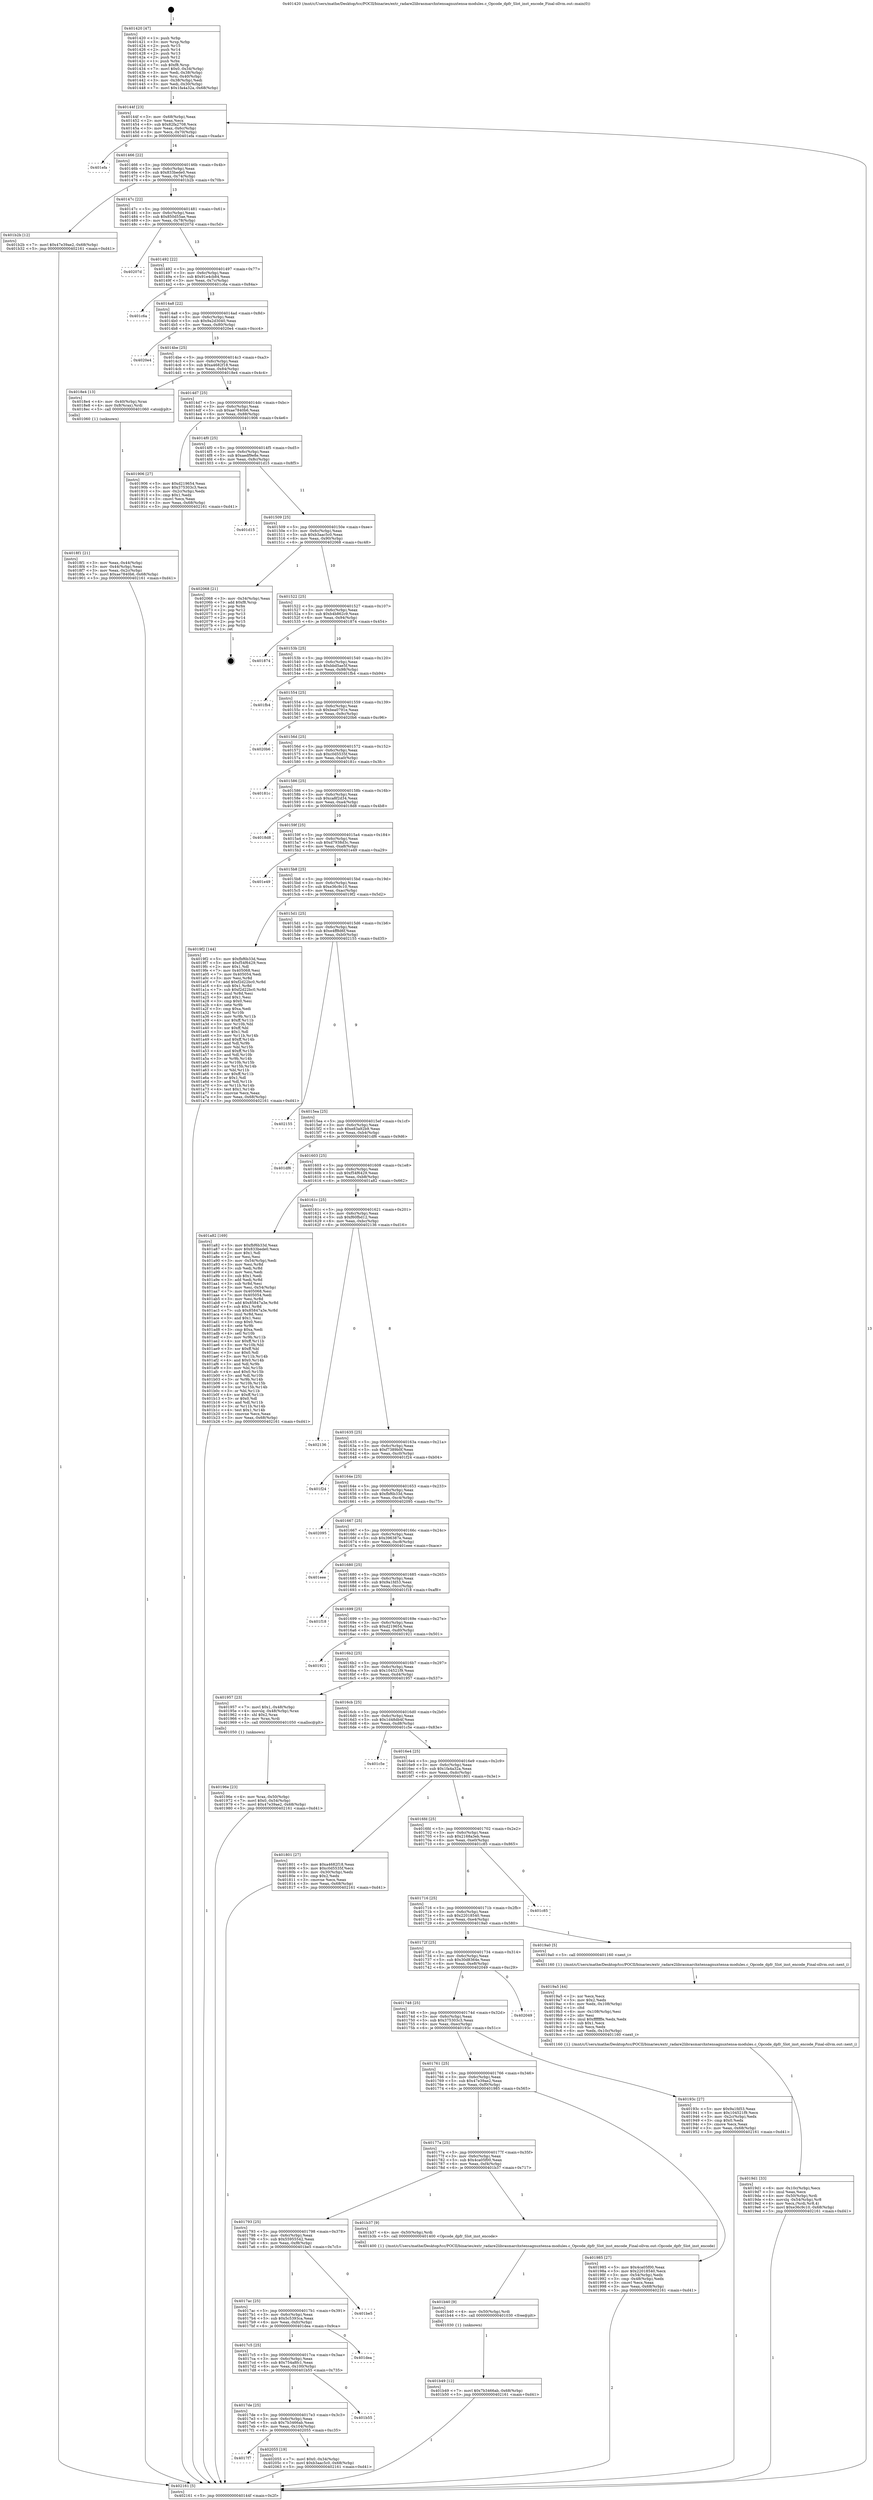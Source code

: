 digraph "0x401420" {
  label = "0x401420 (/mnt/c/Users/mathe/Desktop/tcc/POCII/binaries/extr_radare2librasmarchxtensagnuxtensa-modules.c_Opcode_dpfr_Slot_inst_encode_Final-ollvm.out::main(0))"
  labelloc = "t"
  node[shape=record]

  Entry [label="",width=0.3,height=0.3,shape=circle,fillcolor=black,style=filled]
  "0x40144f" [label="{
     0x40144f [23]\l
     | [instrs]\l
     &nbsp;&nbsp;0x40144f \<+3\>: mov -0x68(%rbp),%eax\l
     &nbsp;&nbsp;0x401452 \<+2\>: mov %eax,%ecx\l
     &nbsp;&nbsp;0x401454 \<+6\>: sub $0x82fa2708,%ecx\l
     &nbsp;&nbsp;0x40145a \<+3\>: mov %eax,-0x6c(%rbp)\l
     &nbsp;&nbsp;0x40145d \<+3\>: mov %ecx,-0x70(%rbp)\l
     &nbsp;&nbsp;0x401460 \<+6\>: je 0000000000401efa \<main+0xada\>\l
  }"]
  "0x401efa" [label="{
     0x401efa\l
  }", style=dashed]
  "0x401466" [label="{
     0x401466 [22]\l
     | [instrs]\l
     &nbsp;&nbsp;0x401466 \<+5\>: jmp 000000000040146b \<main+0x4b\>\l
     &nbsp;&nbsp;0x40146b \<+3\>: mov -0x6c(%rbp),%eax\l
     &nbsp;&nbsp;0x40146e \<+5\>: sub $0x833bede0,%eax\l
     &nbsp;&nbsp;0x401473 \<+3\>: mov %eax,-0x74(%rbp)\l
     &nbsp;&nbsp;0x401476 \<+6\>: je 0000000000401b2b \<main+0x70b\>\l
  }"]
  Exit [label="",width=0.3,height=0.3,shape=circle,fillcolor=black,style=filled,peripheries=2]
  "0x401b2b" [label="{
     0x401b2b [12]\l
     | [instrs]\l
     &nbsp;&nbsp;0x401b2b \<+7\>: movl $0x47e39ae2,-0x68(%rbp)\l
     &nbsp;&nbsp;0x401b32 \<+5\>: jmp 0000000000402161 \<main+0xd41\>\l
  }"]
  "0x40147c" [label="{
     0x40147c [22]\l
     | [instrs]\l
     &nbsp;&nbsp;0x40147c \<+5\>: jmp 0000000000401481 \<main+0x61\>\l
     &nbsp;&nbsp;0x401481 \<+3\>: mov -0x6c(%rbp),%eax\l
     &nbsp;&nbsp;0x401484 \<+5\>: sub $0x850d55ae,%eax\l
     &nbsp;&nbsp;0x401489 \<+3\>: mov %eax,-0x78(%rbp)\l
     &nbsp;&nbsp;0x40148c \<+6\>: je 000000000040207d \<main+0xc5d\>\l
  }"]
  "0x4017f7" [label="{
     0x4017f7\l
  }", style=dashed]
  "0x40207d" [label="{
     0x40207d\l
  }", style=dashed]
  "0x401492" [label="{
     0x401492 [22]\l
     | [instrs]\l
     &nbsp;&nbsp;0x401492 \<+5\>: jmp 0000000000401497 \<main+0x77\>\l
     &nbsp;&nbsp;0x401497 \<+3\>: mov -0x6c(%rbp),%eax\l
     &nbsp;&nbsp;0x40149a \<+5\>: sub $0x91e4cb84,%eax\l
     &nbsp;&nbsp;0x40149f \<+3\>: mov %eax,-0x7c(%rbp)\l
     &nbsp;&nbsp;0x4014a2 \<+6\>: je 0000000000401c6a \<main+0x84a\>\l
  }"]
  "0x402055" [label="{
     0x402055 [19]\l
     | [instrs]\l
     &nbsp;&nbsp;0x402055 \<+7\>: movl $0x0,-0x34(%rbp)\l
     &nbsp;&nbsp;0x40205c \<+7\>: movl $0xb3aac5c0,-0x68(%rbp)\l
     &nbsp;&nbsp;0x402063 \<+5\>: jmp 0000000000402161 \<main+0xd41\>\l
  }"]
  "0x401c6a" [label="{
     0x401c6a\l
  }", style=dashed]
  "0x4014a8" [label="{
     0x4014a8 [22]\l
     | [instrs]\l
     &nbsp;&nbsp;0x4014a8 \<+5\>: jmp 00000000004014ad \<main+0x8d\>\l
     &nbsp;&nbsp;0x4014ad \<+3\>: mov -0x6c(%rbp),%eax\l
     &nbsp;&nbsp;0x4014b0 \<+5\>: sub $0x9a2d3040,%eax\l
     &nbsp;&nbsp;0x4014b5 \<+3\>: mov %eax,-0x80(%rbp)\l
     &nbsp;&nbsp;0x4014b8 \<+6\>: je 00000000004020e4 \<main+0xcc4\>\l
  }"]
  "0x4017de" [label="{
     0x4017de [25]\l
     | [instrs]\l
     &nbsp;&nbsp;0x4017de \<+5\>: jmp 00000000004017e3 \<main+0x3c3\>\l
     &nbsp;&nbsp;0x4017e3 \<+3\>: mov -0x6c(%rbp),%eax\l
     &nbsp;&nbsp;0x4017e6 \<+5\>: sub $0x7b3466ab,%eax\l
     &nbsp;&nbsp;0x4017eb \<+6\>: mov %eax,-0x104(%rbp)\l
     &nbsp;&nbsp;0x4017f1 \<+6\>: je 0000000000402055 \<main+0xc35\>\l
  }"]
  "0x4020e4" [label="{
     0x4020e4\l
  }", style=dashed]
  "0x4014be" [label="{
     0x4014be [25]\l
     | [instrs]\l
     &nbsp;&nbsp;0x4014be \<+5\>: jmp 00000000004014c3 \<main+0xa3\>\l
     &nbsp;&nbsp;0x4014c3 \<+3\>: mov -0x6c(%rbp),%eax\l
     &nbsp;&nbsp;0x4014c6 \<+5\>: sub $0xa4682f18,%eax\l
     &nbsp;&nbsp;0x4014cb \<+6\>: mov %eax,-0x84(%rbp)\l
     &nbsp;&nbsp;0x4014d1 \<+6\>: je 00000000004018e4 \<main+0x4c4\>\l
  }"]
  "0x401b55" [label="{
     0x401b55\l
  }", style=dashed]
  "0x4018e4" [label="{
     0x4018e4 [13]\l
     | [instrs]\l
     &nbsp;&nbsp;0x4018e4 \<+4\>: mov -0x40(%rbp),%rax\l
     &nbsp;&nbsp;0x4018e8 \<+4\>: mov 0x8(%rax),%rdi\l
     &nbsp;&nbsp;0x4018ec \<+5\>: call 0000000000401060 \<atoi@plt\>\l
     | [calls]\l
     &nbsp;&nbsp;0x401060 \{1\} (unknown)\l
  }"]
  "0x4014d7" [label="{
     0x4014d7 [25]\l
     | [instrs]\l
     &nbsp;&nbsp;0x4014d7 \<+5\>: jmp 00000000004014dc \<main+0xbc\>\l
     &nbsp;&nbsp;0x4014dc \<+3\>: mov -0x6c(%rbp),%eax\l
     &nbsp;&nbsp;0x4014df \<+5\>: sub $0xae7840b6,%eax\l
     &nbsp;&nbsp;0x4014e4 \<+6\>: mov %eax,-0x88(%rbp)\l
     &nbsp;&nbsp;0x4014ea \<+6\>: je 0000000000401906 \<main+0x4e6\>\l
  }"]
  "0x4017c5" [label="{
     0x4017c5 [25]\l
     | [instrs]\l
     &nbsp;&nbsp;0x4017c5 \<+5\>: jmp 00000000004017ca \<main+0x3aa\>\l
     &nbsp;&nbsp;0x4017ca \<+3\>: mov -0x6c(%rbp),%eax\l
     &nbsp;&nbsp;0x4017cd \<+5\>: sub $0x754a8fc1,%eax\l
     &nbsp;&nbsp;0x4017d2 \<+6\>: mov %eax,-0x100(%rbp)\l
     &nbsp;&nbsp;0x4017d8 \<+6\>: je 0000000000401b55 \<main+0x735\>\l
  }"]
  "0x401906" [label="{
     0x401906 [27]\l
     | [instrs]\l
     &nbsp;&nbsp;0x401906 \<+5\>: mov $0xd219654,%eax\l
     &nbsp;&nbsp;0x40190b \<+5\>: mov $0x375303c3,%ecx\l
     &nbsp;&nbsp;0x401910 \<+3\>: mov -0x2c(%rbp),%edx\l
     &nbsp;&nbsp;0x401913 \<+3\>: cmp $0x1,%edx\l
     &nbsp;&nbsp;0x401916 \<+3\>: cmovl %ecx,%eax\l
     &nbsp;&nbsp;0x401919 \<+3\>: mov %eax,-0x68(%rbp)\l
     &nbsp;&nbsp;0x40191c \<+5\>: jmp 0000000000402161 \<main+0xd41\>\l
  }"]
  "0x4014f0" [label="{
     0x4014f0 [25]\l
     | [instrs]\l
     &nbsp;&nbsp;0x4014f0 \<+5\>: jmp 00000000004014f5 \<main+0xd5\>\l
     &nbsp;&nbsp;0x4014f5 \<+3\>: mov -0x6c(%rbp),%eax\l
     &nbsp;&nbsp;0x4014f8 \<+5\>: sub $0xaedf9e8e,%eax\l
     &nbsp;&nbsp;0x4014fd \<+6\>: mov %eax,-0x8c(%rbp)\l
     &nbsp;&nbsp;0x401503 \<+6\>: je 0000000000401d15 \<main+0x8f5\>\l
  }"]
  "0x401dea" [label="{
     0x401dea\l
  }", style=dashed]
  "0x401d15" [label="{
     0x401d15\l
  }", style=dashed]
  "0x401509" [label="{
     0x401509 [25]\l
     | [instrs]\l
     &nbsp;&nbsp;0x401509 \<+5\>: jmp 000000000040150e \<main+0xee\>\l
     &nbsp;&nbsp;0x40150e \<+3\>: mov -0x6c(%rbp),%eax\l
     &nbsp;&nbsp;0x401511 \<+5\>: sub $0xb3aac5c0,%eax\l
     &nbsp;&nbsp;0x401516 \<+6\>: mov %eax,-0x90(%rbp)\l
     &nbsp;&nbsp;0x40151c \<+6\>: je 0000000000402068 \<main+0xc48\>\l
  }"]
  "0x4017ac" [label="{
     0x4017ac [25]\l
     | [instrs]\l
     &nbsp;&nbsp;0x4017ac \<+5\>: jmp 00000000004017b1 \<main+0x391\>\l
     &nbsp;&nbsp;0x4017b1 \<+3\>: mov -0x6c(%rbp),%eax\l
     &nbsp;&nbsp;0x4017b4 \<+5\>: sub $0x5c5393ca,%eax\l
     &nbsp;&nbsp;0x4017b9 \<+6\>: mov %eax,-0xfc(%rbp)\l
     &nbsp;&nbsp;0x4017bf \<+6\>: je 0000000000401dea \<main+0x9ca\>\l
  }"]
  "0x402068" [label="{
     0x402068 [21]\l
     | [instrs]\l
     &nbsp;&nbsp;0x402068 \<+3\>: mov -0x34(%rbp),%eax\l
     &nbsp;&nbsp;0x40206b \<+7\>: add $0xf8,%rsp\l
     &nbsp;&nbsp;0x402072 \<+1\>: pop %rbx\l
     &nbsp;&nbsp;0x402073 \<+2\>: pop %r12\l
     &nbsp;&nbsp;0x402075 \<+2\>: pop %r13\l
     &nbsp;&nbsp;0x402077 \<+2\>: pop %r14\l
     &nbsp;&nbsp;0x402079 \<+2\>: pop %r15\l
     &nbsp;&nbsp;0x40207b \<+1\>: pop %rbp\l
     &nbsp;&nbsp;0x40207c \<+1\>: ret\l
  }"]
  "0x401522" [label="{
     0x401522 [25]\l
     | [instrs]\l
     &nbsp;&nbsp;0x401522 \<+5\>: jmp 0000000000401527 \<main+0x107\>\l
     &nbsp;&nbsp;0x401527 \<+3\>: mov -0x6c(%rbp),%eax\l
     &nbsp;&nbsp;0x40152a \<+5\>: sub $0xb4b862c9,%eax\l
     &nbsp;&nbsp;0x40152f \<+6\>: mov %eax,-0x94(%rbp)\l
     &nbsp;&nbsp;0x401535 \<+6\>: je 0000000000401874 \<main+0x454\>\l
  }"]
  "0x401be5" [label="{
     0x401be5\l
  }", style=dashed]
  "0x401874" [label="{
     0x401874\l
  }", style=dashed]
  "0x40153b" [label="{
     0x40153b [25]\l
     | [instrs]\l
     &nbsp;&nbsp;0x40153b \<+5\>: jmp 0000000000401540 \<main+0x120\>\l
     &nbsp;&nbsp;0x401540 \<+3\>: mov -0x6c(%rbp),%eax\l
     &nbsp;&nbsp;0x401543 \<+5\>: sub $0xbbd5ae5f,%eax\l
     &nbsp;&nbsp;0x401548 \<+6\>: mov %eax,-0x98(%rbp)\l
     &nbsp;&nbsp;0x40154e \<+6\>: je 0000000000401fb4 \<main+0xb94\>\l
  }"]
  "0x401b49" [label="{
     0x401b49 [12]\l
     | [instrs]\l
     &nbsp;&nbsp;0x401b49 \<+7\>: movl $0x7b3466ab,-0x68(%rbp)\l
     &nbsp;&nbsp;0x401b50 \<+5\>: jmp 0000000000402161 \<main+0xd41\>\l
  }"]
  "0x401fb4" [label="{
     0x401fb4\l
  }", style=dashed]
  "0x401554" [label="{
     0x401554 [25]\l
     | [instrs]\l
     &nbsp;&nbsp;0x401554 \<+5\>: jmp 0000000000401559 \<main+0x139\>\l
     &nbsp;&nbsp;0x401559 \<+3\>: mov -0x6c(%rbp),%eax\l
     &nbsp;&nbsp;0x40155c \<+5\>: sub $0xbea0791e,%eax\l
     &nbsp;&nbsp;0x401561 \<+6\>: mov %eax,-0x9c(%rbp)\l
     &nbsp;&nbsp;0x401567 \<+6\>: je 00000000004020b6 \<main+0xc96\>\l
  }"]
  "0x401b40" [label="{
     0x401b40 [9]\l
     | [instrs]\l
     &nbsp;&nbsp;0x401b40 \<+4\>: mov -0x50(%rbp),%rdi\l
     &nbsp;&nbsp;0x401b44 \<+5\>: call 0000000000401030 \<free@plt\>\l
     | [calls]\l
     &nbsp;&nbsp;0x401030 \{1\} (unknown)\l
  }"]
  "0x4020b6" [label="{
     0x4020b6\l
  }", style=dashed]
  "0x40156d" [label="{
     0x40156d [25]\l
     | [instrs]\l
     &nbsp;&nbsp;0x40156d \<+5\>: jmp 0000000000401572 \<main+0x152\>\l
     &nbsp;&nbsp;0x401572 \<+3\>: mov -0x6c(%rbp),%eax\l
     &nbsp;&nbsp;0x401575 \<+5\>: sub $0xc0d5535f,%eax\l
     &nbsp;&nbsp;0x40157a \<+6\>: mov %eax,-0xa0(%rbp)\l
     &nbsp;&nbsp;0x401580 \<+6\>: je 000000000040181c \<main+0x3fc\>\l
  }"]
  "0x401793" [label="{
     0x401793 [25]\l
     | [instrs]\l
     &nbsp;&nbsp;0x401793 \<+5\>: jmp 0000000000401798 \<main+0x378\>\l
     &nbsp;&nbsp;0x401798 \<+3\>: mov -0x6c(%rbp),%eax\l
     &nbsp;&nbsp;0x40179b \<+5\>: sub $0x55955542,%eax\l
     &nbsp;&nbsp;0x4017a0 \<+6\>: mov %eax,-0xf8(%rbp)\l
     &nbsp;&nbsp;0x4017a6 \<+6\>: je 0000000000401be5 \<main+0x7c5\>\l
  }"]
  "0x40181c" [label="{
     0x40181c\l
  }", style=dashed]
  "0x401586" [label="{
     0x401586 [25]\l
     | [instrs]\l
     &nbsp;&nbsp;0x401586 \<+5\>: jmp 000000000040158b \<main+0x16b\>\l
     &nbsp;&nbsp;0x40158b \<+3\>: mov -0x6c(%rbp),%eax\l
     &nbsp;&nbsp;0x40158e \<+5\>: sub $0xca8f2d34,%eax\l
     &nbsp;&nbsp;0x401593 \<+6\>: mov %eax,-0xa4(%rbp)\l
     &nbsp;&nbsp;0x401599 \<+6\>: je 00000000004018d8 \<main+0x4b8\>\l
  }"]
  "0x401b37" [label="{
     0x401b37 [9]\l
     | [instrs]\l
     &nbsp;&nbsp;0x401b37 \<+4\>: mov -0x50(%rbp),%rdi\l
     &nbsp;&nbsp;0x401b3b \<+5\>: call 0000000000401400 \<Opcode_dpfr_Slot_inst_encode\>\l
     | [calls]\l
     &nbsp;&nbsp;0x401400 \{1\} (/mnt/c/Users/mathe/Desktop/tcc/POCII/binaries/extr_radare2librasmarchxtensagnuxtensa-modules.c_Opcode_dpfr_Slot_inst_encode_Final-ollvm.out::Opcode_dpfr_Slot_inst_encode)\l
  }"]
  "0x4018d8" [label="{
     0x4018d8\l
  }", style=dashed]
  "0x40159f" [label="{
     0x40159f [25]\l
     | [instrs]\l
     &nbsp;&nbsp;0x40159f \<+5\>: jmp 00000000004015a4 \<main+0x184\>\l
     &nbsp;&nbsp;0x4015a4 \<+3\>: mov -0x6c(%rbp),%eax\l
     &nbsp;&nbsp;0x4015a7 \<+5\>: sub $0xd7938d3c,%eax\l
     &nbsp;&nbsp;0x4015ac \<+6\>: mov %eax,-0xa8(%rbp)\l
     &nbsp;&nbsp;0x4015b2 \<+6\>: je 0000000000401e49 \<main+0xa29\>\l
  }"]
  "0x4019d1" [label="{
     0x4019d1 [33]\l
     | [instrs]\l
     &nbsp;&nbsp;0x4019d1 \<+6\>: mov -0x10c(%rbp),%ecx\l
     &nbsp;&nbsp;0x4019d7 \<+3\>: imul %eax,%ecx\l
     &nbsp;&nbsp;0x4019da \<+4\>: mov -0x50(%rbp),%rdi\l
     &nbsp;&nbsp;0x4019de \<+4\>: movslq -0x54(%rbp),%r8\l
     &nbsp;&nbsp;0x4019e2 \<+4\>: mov %ecx,(%rdi,%r8,4)\l
     &nbsp;&nbsp;0x4019e6 \<+7\>: movl $0xe36c9c10,-0x68(%rbp)\l
     &nbsp;&nbsp;0x4019ed \<+5\>: jmp 0000000000402161 \<main+0xd41\>\l
  }"]
  "0x401e49" [label="{
     0x401e49\l
  }", style=dashed]
  "0x4015b8" [label="{
     0x4015b8 [25]\l
     | [instrs]\l
     &nbsp;&nbsp;0x4015b8 \<+5\>: jmp 00000000004015bd \<main+0x19d\>\l
     &nbsp;&nbsp;0x4015bd \<+3\>: mov -0x6c(%rbp),%eax\l
     &nbsp;&nbsp;0x4015c0 \<+5\>: sub $0xe36c9c10,%eax\l
     &nbsp;&nbsp;0x4015c5 \<+6\>: mov %eax,-0xac(%rbp)\l
     &nbsp;&nbsp;0x4015cb \<+6\>: je 00000000004019f2 \<main+0x5d2\>\l
  }"]
  "0x4019a5" [label="{
     0x4019a5 [44]\l
     | [instrs]\l
     &nbsp;&nbsp;0x4019a5 \<+2\>: xor %ecx,%ecx\l
     &nbsp;&nbsp;0x4019a7 \<+5\>: mov $0x2,%edx\l
     &nbsp;&nbsp;0x4019ac \<+6\>: mov %edx,-0x108(%rbp)\l
     &nbsp;&nbsp;0x4019b2 \<+1\>: cltd\l
     &nbsp;&nbsp;0x4019b3 \<+6\>: mov -0x108(%rbp),%esi\l
     &nbsp;&nbsp;0x4019b9 \<+2\>: idiv %esi\l
     &nbsp;&nbsp;0x4019bb \<+6\>: imul $0xfffffffe,%edx,%edx\l
     &nbsp;&nbsp;0x4019c1 \<+3\>: sub $0x1,%ecx\l
     &nbsp;&nbsp;0x4019c4 \<+2\>: sub %ecx,%edx\l
     &nbsp;&nbsp;0x4019c6 \<+6\>: mov %edx,-0x10c(%rbp)\l
     &nbsp;&nbsp;0x4019cc \<+5\>: call 0000000000401160 \<next_i\>\l
     | [calls]\l
     &nbsp;&nbsp;0x401160 \{1\} (/mnt/c/Users/mathe/Desktop/tcc/POCII/binaries/extr_radare2librasmarchxtensagnuxtensa-modules.c_Opcode_dpfr_Slot_inst_encode_Final-ollvm.out::next_i)\l
  }"]
  "0x4019f2" [label="{
     0x4019f2 [144]\l
     | [instrs]\l
     &nbsp;&nbsp;0x4019f2 \<+5\>: mov $0xfbf6b33d,%eax\l
     &nbsp;&nbsp;0x4019f7 \<+5\>: mov $0xf54f6429,%ecx\l
     &nbsp;&nbsp;0x4019fc \<+2\>: mov $0x1,%dl\l
     &nbsp;&nbsp;0x4019fe \<+7\>: mov 0x405068,%esi\l
     &nbsp;&nbsp;0x401a05 \<+7\>: mov 0x405054,%edi\l
     &nbsp;&nbsp;0x401a0c \<+3\>: mov %esi,%r8d\l
     &nbsp;&nbsp;0x401a0f \<+7\>: add $0xf2d22bc0,%r8d\l
     &nbsp;&nbsp;0x401a16 \<+4\>: sub $0x1,%r8d\l
     &nbsp;&nbsp;0x401a1a \<+7\>: sub $0xf2d22bc0,%r8d\l
     &nbsp;&nbsp;0x401a21 \<+4\>: imul %r8d,%esi\l
     &nbsp;&nbsp;0x401a25 \<+3\>: and $0x1,%esi\l
     &nbsp;&nbsp;0x401a28 \<+3\>: cmp $0x0,%esi\l
     &nbsp;&nbsp;0x401a2b \<+4\>: sete %r9b\l
     &nbsp;&nbsp;0x401a2f \<+3\>: cmp $0xa,%edi\l
     &nbsp;&nbsp;0x401a32 \<+4\>: setl %r10b\l
     &nbsp;&nbsp;0x401a36 \<+3\>: mov %r9b,%r11b\l
     &nbsp;&nbsp;0x401a39 \<+4\>: xor $0xff,%r11b\l
     &nbsp;&nbsp;0x401a3d \<+3\>: mov %r10b,%bl\l
     &nbsp;&nbsp;0x401a40 \<+3\>: xor $0xff,%bl\l
     &nbsp;&nbsp;0x401a43 \<+3\>: xor $0x1,%dl\l
     &nbsp;&nbsp;0x401a46 \<+3\>: mov %r11b,%r14b\l
     &nbsp;&nbsp;0x401a49 \<+4\>: and $0xff,%r14b\l
     &nbsp;&nbsp;0x401a4d \<+3\>: and %dl,%r9b\l
     &nbsp;&nbsp;0x401a50 \<+3\>: mov %bl,%r15b\l
     &nbsp;&nbsp;0x401a53 \<+4\>: and $0xff,%r15b\l
     &nbsp;&nbsp;0x401a57 \<+3\>: and %dl,%r10b\l
     &nbsp;&nbsp;0x401a5a \<+3\>: or %r9b,%r14b\l
     &nbsp;&nbsp;0x401a5d \<+3\>: or %r10b,%r15b\l
     &nbsp;&nbsp;0x401a60 \<+3\>: xor %r15b,%r14b\l
     &nbsp;&nbsp;0x401a63 \<+3\>: or %bl,%r11b\l
     &nbsp;&nbsp;0x401a66 \<+4\>: xor $0xff,%r11b\l
     &nbsp;&nbsp;0x401a6a \<+3\>: or $0x1,%dl\l
     &nbsp;&nbsp;0x401a6d \<+3\>: and %dl,%r11b\l
     &nbsp;&nbsp;0x401a70 \<+3\>: or %r11b,%r14b\l
     &nbsp;&nbsp;0x401a73 \<+4\>: test $0x1,%r14b\l
     &nbsp;&nbsp;0x401a77 \<+3\>: cmovne %ecx,%eax\l
     &nbsp;&nbsp;0x401a7a \<+3\>: mov %eax,-0x68(%rbp)\l
     &nbsp;&nbsp;0x401a7d \<+5\>: jmp 0000000000402161 \<main+0xd41\>\l
  }"]
  "0x4015d1" [label="{
     0x4015d1 [25]\l
     | [instrs]\l
     &nbsp;&nbsp;0x4015d1 \<+5\>: jmp 00000000004015d6 \<main+0x1b6\>\l
     &nbsp;&nbsp;0x4015d6 \<+3\>: mov -0x6c(%rbp),%eax\l
     &nbsp;&nbsp;0x4015d9 \<+5\>: sub $0xe4ff8d6f,%eax\l
     &nbsp;&nbsp;0x4015de \<+6\>: mov %eax,-0xb0(%rbp)\l
     &nbsp;&nbsp;0x4015e4 \<+6\>: je 0000000000402155 \<main+0xd35\>\l
  }"]
  "0x40177a" [label="{
     0x40177a [25]\l
     | [instrs]\l
     &nbsp;&nbsp;0x40177a \<+5\>: jmp 000000000040177f \<main+0x35f\>\l
     &nbsp;&nbsp;0x40177f \<+3\>: mov -0x6c(%rbp),%eax\l
     &nbsp;&nbsp;0x401782 \<+5\>: sub $0x4ca05f00,%eax\l
     &nbsp;&nbsp;0x401787 \<+6\>: mov %eax,-0xf4(%rbp)\l
     &nbsp;&nbsp;0x40178d \<+6\>: je 0000000000401b37 \<main+0x717\>\l
  }"]
  "0x402155" [label="{
     0x402155\l
  }", style=dashed]
  "0x4015ea" [label="{
     0x4015ea [25]\l
     | [instrs]\l
     &nbsp;&nbsp;0x4015ea \<+5\>: jmp 00000000004015ef \<main+0x1cf\>\l
     &nbsp;&nbsp;0x4015ef \<+3\>: mov -0x6c(%rbp),%eax\l
     &nbsp;&nbsp;0x4015f2 \<+5\>: sub $0xe83a92b9,%eax\l
     &nbsp;&nbsp;0x4015f7 \<+6\>: mov %eax,-0xb4(%rbp)\l
     &nbsp;&nbsp;0x4015fd \<+6\>: je 0000000000401df6 \<main+0x9d6\>\l
  }"]
  "0x401985" [label="{
     0x401985 [27]\l
     | [instrs]\l
     &nbsp;&nbsp;0x401985 \<+5\>: mov $0x4ca05f00,%eax\l
     &nbsp;&nbsp;0x40198a \<+5\>: mov $0x22018540,%ecx\l
     &nbsp;&nbsp;0x40198f \<+3\>: mov -0x54(%rbp),%edx\l
     &nbsp;&nbsp;0x401992 \<+3\>: cmp -0x48(%rbp),%edx\l
     &nbsp;&nbsp;0x401995 \<+3\>: cmovl %ecx,%eax\l
     &nbsp;&nbsp;0x401998 \<+3\>: mov %eax,-0x68(%rbp)\l
     &nbsp;&nbsp;0x40199b \<+5\>: jmp 0000000000402161 \<main+0xd41\>\l
  }"]
  "0x401df6" [label="{
     0x401df6\l
  }", style=dashed]
  "0x401603" [label="{
     0x401603 [25]\l
     | [instrs]\l
     &nbsp;&nbsp;0x401603 \<+5\>: jmp 0000000000401608 \<main+0x1e8\>\l
     &nbsp;&nbsp;0x401608 \<+3\>: mov -0x6c(%rbp),%eax\l
     &nbsp;&nbsp;0x40160b \<+5\>: sub $0xf54f6429,%eax\l
     &nbsp;&nbsp;0x401610 \<+6\>: mov %eax,-0xb8(%rbp)\l
     &nbsp;&nbsp;0x401616 \<+6\>: je 0000000000401a82 \<main+0x662\>\l
  }"]
  "0x40196e" [label="{
     0x40196e [23]\l
     | [instrs]\l
     &nbsp;&nbsp;0x40196e \<+4\>: mov %rax,-0x50(%rbp)\l
     &nbsp;&nbsp;0x401972 \<+7\>: movl $0x0,-0x54(%rbp)\l
     &nbsp;&nbsp;0x401979 \<+7\>: movl $0x47e39ae2,-0x68(%rbp)\l
     &nbsp;&nbsp;0x401980 \<+5\>: jmp 0000000000402161 \<main+0xd41\>\l
  }"]
  "0x401a82" [label="{
     0x401a82 [169]\l
     | [instrs]\l
     &nbsp;&nbsp;0x401a82 \<+5\>: mov $0xfbf6b33d,%eax\l
     &nbsp;&nbsp;0x401a87 \<+5\>: mov $0x833bede0,%ecx\l
     &nbsp;&nbsp;0x401a8c \<+2\>: mov $0x1,%dl\l
     &nbsp;&nbsp;0x401a8e \<+2\>: xor %esi,%esi\l
     &nbsp;&nbsp;0x401a90 \<+3\>: mov -0x54(%rbp),%edi\l
     &nbsp;&nbsp;0x401a93 \<+3\>: mov %esi,%r8d\l
     &nbsp;&nbsp;0x401a96 \<+3\>: sub %edi,%r8d\l
     &nbsp;&nbsp;0x401a99 \<+2\>: mov %esi,%edi\l
     &nbsp;&nbsp;0x401a9b \<+3\>: sub $0x1,%edi\l
     &nbsp;&nbsp;0x401a9e \<+3\>: add %edi,%r8d\l
     &nbsp;&nbsp;0x401aa1 \<+3\>: sub %r8d,%esi\l
     &nbsp;&nbsp;0x401aa4 \<+3\>: mov %esi,-0x54(%rbp)\l
     &nbsp;&nbsp;0x401aa7 \<+7\>: mov 0x405068,%esi\l
     &nbsp;&nbsp;0x401aae \<+7\>: mov 0x405054,%edi\l
     &nbsp;&nbsp;0x401ab5 \<+3\>: mov %esi,%r8d\l
     &nbsp;&nbsp;0x401ab8 \<+7\>: add $0x85847a3e,%r8d\l
     &nbsp;&nbsp;0x401abf \<+4\>: sub $0x1,%r8d\l
     &nbsp;&nbsp;0x401ac3 \<+7\>: sub $0x85847a3e,%r8d\l
     &nbsp;&nbsp;0x401aca \<+4\>: imul %r8d,%esi\l
     &nbsp;&nbsp;0x401ace \<+3\>: and $0x1,%esi\l
     &nbsp;&nbsp;0x401ad1 \<+3\>: cmp $0x0,%esi\l
     &nbsp;&nbsp;0x401ad4 \<+4\>: sete %r9b\l
     &nbsp;&nbsp;0x401ad8 \<+3\>: cmp $0xa,%edi\l
     &nbsp;&nbsp;0x401adb \<+4\>: setl %r10b\l
     &nbsp;&nbsp;0x401adf \<+3\>: mov %r9b,%r11b\l
     &nbsp;&nbsp;0x401ae2 \<+4\>: xor $0xff,%r11b\l
     &nbsp;&nbsp;0x401ae6 \<+3\>: mov %r10b,%bl\l
     &nbsp;&nbsp;0x401ae9 \<+3\>: xor $0xff,%bl\l
     &nbsp;&nbsp;0x401aec \<+3\>: xor $0x0,%dl\l
     &nbsp;&nbsp;0x401aef \<+3\>: mov %r11b,%r14b\l
     &nbsp;&nbsp;0x401af2 \<+4\>: and $0x0,%r14b\l
     &nbsp;&nbsp;0x401af6 \<+3\>: and %dl,%r9b\l
     &nbsp;&nbsp;0x401af9 \<+3\>: mov %bl,%r15b\l
     &nbsp;&nbsp;0x401afc \<+4\>: and $0x0,%r15b\l
     &nbsp;&nbsp;0x401b00 \<+3\>: and %dl,%r10b\l
     &nbsp;&nbsp;0x401b03 \<+3\>: or %r9b,%r14b\l
     &nbsp;&nbsp;0x401b06 \<+3\>: or %r10b,%r15b\l
     &nbsp;&nbsp;0x401b09 \<+3\>: xor %r15b,%r14b\l
     &nbsp;&nbsp;0x401b0c \<+3\>: or %bl,%r11b\l
     &nbsp;&nbsp;0x401b0f \<+4\>: xor $0xff,%r11b\l
     &nbsp;&nbsp;0x401b13 \<+3\>: or $0x0,%dl\l
     &nbsp;&nbsp;0x401b16 \<+3\>: and %dl,%r11b\l
     &nbsp;&nbsp;0x401b19 \<+3\>: or %r11b,%r14b\l
     &nbsp;&nbsp;0x401b1c \<+4\>: test $0x1,%r14b\l
     &nbsp;&nbsp;0x401b20 \<+3\>: cmovne %ecx,%eax\l
     &nbsp;&nbsp;0x401b23 \<+3\>: mov %eax,-0x68(%rbp)\l
     &nbsp;&nbsp;0x401b26 \<+5\>: jmp 0000000000402161 \<main+0xd41\>\l
  }"]
  "0x40161c" [label="{
     0x40161c [25]\l
     | [instrs]\l
     &nbsp;&nbsp;0x40161c \<+5\>: jmp 0000000000401621 \<main+0x201\>\l
     &nbsp;&nbsp;0x401621 \<+3\>: mov -0x6c(%rbp),%eax\l
     &nbsp;&nbsp;0x401624 \<+5\>: sub $0xf60fbd12,%eax\l
     &nbsp;&nbsp;0x401629 \<+6\>: mov %eax,-0xbc(%rbp)\l
     &nbsp;&nbsp;0x40162f \<+6\>: je 0000000000402136 \<main+0xd16\>\l
  }"]
  "0x401761" [label="{
     0x401761 [25]\l
     | [instrs]\l
     &nbsp;&nbsp;0x401761 \<+5\>: jmp 0000000000401766 \<main+0x346\>\l
     &nbsp;&nbsp;0x401766 \<+3\>: mov -0x6c(%rbp),%eax\l
     &nbsp;&nbsp;0x401769 \<+5\>: sub $0x47e39ae2,%eax\l
     &nbsp;&nbsp;0x40176e \<+6\>: mov %eax,-0xf0(%rbp)\l
     &nbsp;&nbsp;0x401774 \<+6\>: je 0000000000401985 \<main+0x565\>\l
  }"]
  "0x402136" [label="{
     0x402136\l
  }", style=dashed]
  "0x401635" [label="{
     0x401635 [25]\l
     | [instrs]\l
     &nbsp;&nbsp;0x401635 \<+5\>: jmp 000000000040163a \<main+0x21a\>\l
     &nbsp;&nbsp;0x40163a \<+3\>: mov -0x6c(%rbp),%eax\l
     &nbsp;&nbsp;0x40163d \<+5\>: sub $0xf7389b0f,%eax\l
     &nbsp;&nbsp;0x401642 \<+6\>: mov %eax,-0xc0(%rbp)\l
     &nbsp;&nbsp;0x401648 \<+6\>: je 0000000000401f24 \<main+0xb04\>\l
  }"]
  "0x40193c" [label="{
     0x40193c [27]\l
     | [instrs]\l
     &nbsp;&nbsp;0x40193c \<+5\>: mov $0x9a1fd53,%eax\l
     &nbsp;&nbsp;0x401941 \<+5\>: mov $0x104521f9,%ecx\l
     &nbsp;&nbsp;0x401946 \<+3\>: mov -0x2c(%rbp),%edx\l
     &nbsp;&nbsp;0x401949 \<+3\>: cmp $0x0,%edx\l
     &nbsp;&nbsp;0x40194c \<+3\>: cmove %ecx,%eax\l
     &nbsp;&nbsp;0x40194f \<+3\>: mov %eax,-0x68(%rbp)\l
     &nbsp;&nbsp;0x401952 \<+5\>: jmp 0000000000402161 \<main+0xd41\>\l
  }"]
  "0x401f24" [label="{
     0x401f24\l
  }", style=dashed]
  "0x40164e" [label="{
     0x40164e [25]\l
     | [instrs]\l
     &nbsp;&nbsp;0x40164e \<+5\>: jmp 0000000000401653 \<main+0x233\>\l
     &nbsp;&nbsp;0x401653 \<+3\>: mov -0x6c(%rbp),%eax\l
     &nbsp;&nbsp;0x401656 \<+5\>: sub $0xfbf6b33d,%eax\l
     &nbsp;&nbsp;0x40165b \<+6\>: mov %eax,-0xc4(%rbp)\l
     &nbsp;&nbsp;0x401661 \<+6\>: je 0000000000402095 \<main+0xc75\>\l
  }"]
  "0x401748" [label="{
     0x401748 [25]\l
     | [instrs]\l
     &nbsp;&nbsp;0x401748 \<+5\>: jmp 000000000040174d \<main+0x32d\>\l
     &nbsp;&nbsp;0x40174d \<+3\>: mov -0x6c(%rbp),%eax\l
     &nbsp;&nbsp;0x401750 \<+5\>: sub $0x375303c3,%eax\l
     &nbsp;&nbsp;0x401755 \<+6\>: mov %eax,-0xec(%rbp)\l
     &nbsp;&nbsp;0x40175b \<+6\>: je 000000000040193c \<main+0x51c\>\l
  }"]
  "0x402095" [label="{
     0x402095\l
  }", style=dashed]
  "0x401667" [label="{
     0x401667 [25]\l
     | [instrs]\l
     &nbsp;&nbsp;0x401667 \<+5\>: jmp 000000000040166c \<main+0x24c\>\l
     &nbsp;&nbsp;0x40166c \<+3\>: mov -0x6c(%rbp),%eax\l
     &nbsp;&nbsp;0x40166f \<+5\>: sub $0x396387e,%eax\l
     &nbsp;&nbsp;0x401674 \<+6\>: mov %eax,-0xc8(%rbp)\l
     &nbsp;&nbsp;0x40167a \<+6\>: je 0000000000401eee \<main+0xace\>\l
  }"]
  "0x402049" [label="{
     0x402049\l
  }", style=dashed]
  "0x401eee" [label="{
     0x401eee\l
  }", style=dashed]
  "0x401680" [label="{
     0x401680 [25]\l
     | [instrs]\l
     &nbsp;&nbsp;0x401680 \<+5\>: jmp 0000000000401685 \<main+0x265\>\l
     &nbsp;&nbsp;0x401685 \<+3\>: mov -0x6c(%rbp),%eax\l
     &nbsp;&nbsp;0x401688 \<+5\>: sub $0x9a1fd53,%eax\l
     &nbsp;&nbsp;0x40168d \<+6\>: mov %eax,-0xcc(%rbp)\l
     &nbsp;&nbsp;0x401693 \<+6\>: je 0000000000401f18 \<main+0xaf8\>\l
  }"]
  "0x40172f" [label="{
     0x40172f [25]\l
     | [instrs]\l
     &nbsp;&nbsp;0x40172f \<+5\>: jmp 0000000000401734 \<main+0x314\>\l
     &nbsp;&nbsp;0x401734 \<+3\>: mov -0x6c(%rbp),%eax\l
     &nbsp;&nbsp;0x401737 \<+5\>: sub $0x30d8364e,%eax\l
     &nbsp;&nbsp;0x40173c \<+6\>: mov %eax,-0xe8(%rbp)\l
     &nbsp;&nbsp;0x401742 \<+6\>: je 0000000000402049 \<main+0xc29\>\l
  }"]
  "0x401f18" [label="{
     0x401f18\l
  }", style=dashed]
  "0x401699" [label="{
     0x401699 [25]\l
     | [instrs]\l
     &nbsp;&nbsp;0x401699 \<+5\>: jmp 000000000040169e \<main+0x27e\>\l
     &nbsp;&nbsp;0x40169e \<+3\>: mov -0x6c(%rbp),%eax\l
     &nbsp;&nbsp;0x4016a1 \<+5\>: sub $0xd219654,%eax\l
     &nbsp;&nbsp;0x4016a6 \<+6\>: mov %eax,-0xd0(%rbp)\l
     &nbsp;&nbsp;0x4016ac \<+6\>: je 0000000000401921 \<main+0x501\>\l
  }"]
  "0x4019a0" [label="{
     0x4019a0 [5]\l
     | [instrs]\l
     &nbsp;&nbsp;0x4019a0 \<+5\>: call 0000000000401160 \<next_i\>\l
     | [calls]\l
     &nbsp;&nbsp;0x401160 \{1\} (/mnt/c/Users/mathe/Desktop/tcc/POCII/binaries/extr_radare2librasmarchxtensagnuxtensa-modules.c_Opcode_dpfr_Slot_inst_encode_Final-ollvm.out::next_i)\l
  }"]
  "0x401921" [label="{
     0x401921\l
  }", style=dashed]
  "0x4016b2" [label="{
     0x4016b2 [25]\l
     | [instrs]\l
     &nbsp;&nbsp;0x4016b2 \<+5\>: jmp 00000000004016b7 \<main+0x297\>\l
     &nbsp;&nbsp;0x4016b7 \<+3\>: mov -0x6c(%rbp),%eax\l
     &nbsp;&nbsp;0x4016ba \<+5\>: sub $0x104521f9,%eax\l
     &nbsp;&nbsp;0x4016bf \<+6\>: mov %eax,-0xd4(%rbp)\l
     &nbsp;&nbsp;0x4016c5 \<+6\>: je 0000000000401957 \<main+0x537\>\l
  }"]
  "0x401716" [label="{
     0x401716 [25]\l
     | [instrs]\l
     &nbsp;&nbsp;0x401716 \<+5\>: jmp 000000000040171b \<main+0x2fb\>\l
     &nbsp;&nbsp;0x40171b \<+3\>: mov -0x6c(%rbp),%eax\l
     &nbsp;&nbsp;0x40171e \<+5\>: sub $0x22018540,%eax\l
     &nbsp;&nbsp;0x401723 \<+6\>: mov %eax,-0xe4(%rbp)\l
     &nbsp;&nbsp;0x401729 \<+6\>: je 00000000004019a0 \<main+0x580\>\l
  }"]
  "0x401957" [label="{
     0x401957 [23]\l
     | [instrs]\l
     &nbsp;&nbsp;0x401957 \<+7\>: movl $0x1,-0x48(%rbp)\l
     &nbsp;&nbsp;0x40195e \<+4\>: movslq -0x48(%rbp),%rax\l
     &nbsp;&nbsp;0x401962 \<+4\>: shl $0x2,%rax\l
     &nbsp;&nbsp;0x401966 \<+3\>: mov %rax,%rdi\l
     &nbsp;&nbsp;0x401969 \<+5\>: call 0000000000401050 \<malloc@plt\>\l
     | [calls]\l
     &nbsp;&nbsp;0x401050 \{1\} (unknown)\l
  }"]
  "0x4016cb" [label="{
     0x4016cb [25]\l
     | [instrs]\l
     &nbsp;&nbsp;0x4016cb \<+5\>: jmp 00000000004016d0 \<main+0x2b0\>\l
     &nbsp;&nbsp;0x4016d0 \<+3\>: mov -0x6c(%rbp),%eax\l
     &nbsp;&nbsp;0x4016d3 \<+5\>: sub $0x1d48db4f,%eax\l
     &nbsp;&nbsp;0x4016d8 \<+6\>: mov %eax,-0xd8(%rbp)\l
     &nbsp;&nbsp;0x4016de \<+6\>: je 0000000000401c5e \<main+0x83e\>\l
  }"]
  "0x401c85" [label="{
     0x401c85\l
  }", style=dashed]
  "0x401c5e" [label="{
     0x401c5e\l
  }", style=dashed]
  "0x4016e4" [label="{
     0x4016e4 [25]\l
     | [instrs]\l
     &nbsp;&nbsp;0x4016e4 \<+5\>: jmp 00000000004016e9 \<main+0x2c9\>\l
     &nbsp;&nbsp;0x4016e9 \<+3\>: mov -0x6c(%rbp),%eax\l
     &nbsp;&nbsp;0x4016ec \<+5\>: sub $0x1fa4a32a,%eax\l
     &nbsp;&nbsp;0x4016f1 \<+6\>: mov %eax,-0xdc(%rbp)\l
     &nbsp;&nbsp;0x4016f7 \<+6\>: je 0000000000401801 \<main+0x3e1\>\l
  }"]
  "0x4018f1" [label="{
     0x4018f1 [21]\l
     | [instrs]\l
     &nbsp;&nbsp;0x4018f1 \<+3\>: mov %eax,-0x44(%rbp)\l
     &nbsp;&nbsp;0x4018f4 \<+3\>: mov -0x44(%rbp),%eax\l
     &nbsp;&nbsp;0x4018f7 \<+3\>: mov %eax,-0x2c(%rbp)\l
     &nbsp;&nbsp;0x4018fa \<+7\>: movl $0xae7840b6,-0x68(%rbp)\l
     &nbsp;&nbsp;0x401901 \<+5\>: jmp 0000000000402161 \<main+0xd41\>\l
  }"]
  "0x401801" [label="{
     0x401801 [27]\l
     | [instrs]\l
     &nbsp;&nbsp;0x401801 \<+5\>: mov $0xa4682f18,%eax\l
     &nbsp;&nbsp;0x401806 \<+5\>: mov $0xc0d5535f,%ecx\l
     &nbsp;&nbsp;0x40180b \<+3\>: mov -0x30(%rbp),%edx\l
     &nbsp;&nbsp;0x40180e \<+3\>: cmp $0x2,%edx\l
     &nbsp;&nbsp;0x401811 \<+3\>: cmovne %ecx,%eax\l
     &nbsp;&nbsp;0x401814 \<+3\>: mov %eax,-0x68(%rbp)\l
     &nbsp;&nbsp;0x401817 \<+5\>: jmp 0000000000402161 \<main+0xd41\>\l
  }"]
  "0x4016fd" [label="{
     0x4016fd [25]\l
     | [instrs]\l
     &nbsp;&nbsp;0x4016fd \<+5\>: jmp 0000000000401702 \<main+0x2e2\>\l
     &nbsp;&nbsp;0x401702 \<+3\>: mov -0x6c(%rbp),%eax\l
     &nbsp;&nbsp;0x401705 \<+5\>: sub $0x2168a3eb,%eax\l
     &nbsp;&nbsp;0x40170a \<+6\>: mov %eax,-0xe0(%rbp)\l
     &nbsp;&nbsp;0x401710 \<+6\>: je 0000000000401c85 \<main+0x865\>\l
  }"]
  "0x402161" [label="{
     0x402161 [5]\l
     | [instrs]\l
     &nbsp;&nbsp;0x402161 \<+5\>: jmp 000000000040144f \<main+0x2f\>\l
  }"]
  "0x401420" [label="{
     0x401420 [47]\l
     | [instrs]\l
     &nbsp;&nbsp;0x401420 \<+1\>: push %rbp\l
     &nbsp;&nbsp;0x401421 \<+3\>: mov %rsp,%rbp\l
     &nbsp;&nbsp;0x401424 \<+2\>: push %r15\l
     &nbsp;&nbsp;0x401426 \<+2\>: push %r14\l
     &nbsp;&nbsp;0x401428 \<+2\>: push %r13\l
     &nbsp;&nbsp;0x40142a \<+2\>: push %r12\l
     &nbsp;&nbsp;0x40142c \<+1\>: push %rbx\l
     &nbsp;&nbsp;0x40142d \<+7\>: sub $0xf8,%rsp\l
     &nbsp;&nbsp;0x401434 \<+7\>: movl $0x0,-0x34(%rbp)\l
     &nbsp;&nbsp;0x40143b \<+3\>: mov %edi,-0x38(%rbp)\l
     &nbsp;&nbsp;0x40143e \<+4\>: mov %rsi,-0x40(%rbp)\l
     &nbsp;&nbsp;0x401442 \<+3\>: mov -0x38(%rbp),%edi\l
     &nbsp;&nbsp;0x401445 \<+3\>: mov %edi,-0x30(%rbp)\l
     &nbsp;&nbsp;0x401448 \<+7\>: movl $0x1fa4a32a,-0x68(%rbp)\l
  }"]
  Entry -> "0x401420" [label=" 1"]
  "0x40144f" -> "0x401efa" [label=" 0"]
  "0x40144f" -> "0x401466" [label=" 14"]
  "0x402068" -> Exit [label=" 1"]
  "0x401466" -> "0x401b2b" [label=" 1"]
  "0x401466" -> "0x40147c" [label=" 13"]
  "0x402055" -> "0x402161" [label=" 1"]
  "0x40147c" -> "0x40207d" [label=" 0"]
  "0x40147c" -> "0x401492" [label=" 13"]
  "0x4017de" -> "0x4017f7" [label=" 0"]
  "0x401492" -> "0x401c6a" [label=" 0"]
  "0x401492" -> "0x4014a8" [label=" 13"]
  "0x4017de" -> "0x402055" [label=" 1"]
  "0x4014a8" -> "0x4020e4" [label=" 0"]
  "0x4014a8" -> "0x4014be" [label=" 13"]
  "0x4017c5" -> "0x4017de" [label=" 1"]
  "0x4014be" -> "0x4018e4" [label=" 1"]
  "0x4014be" -> "0x4014d7" [label=" 12"]
  "0x4017c5" -> "0x401b55" [label=" 0"]
  "0x4014d7" -> "0x401906" [label=" 1"]
  "0x4014d7" -> "0x4014f0" [label=" 11"]
  "0x4017ac" -> "0x4017c5" [label=" 1"]
  "0x4014f0" -> "0x401d15" [label=" 0"]
  "0x4014f0" -> "0x401509" [label=" 11"]
  "0x4017ac" -> "0x401dea" [label=" 0"]
  "0x401509" -> "0x402068" [label=" 1"]
  "0x401509" -> "0x401522" [label=" 10"]
  "0x401793" -> "0x4017ac" [label=" 1"]
  "0x401522" -> "0x401874" [label=" 0"]
  "0x401522" -> "0x40153b" [label=" 10"]
  "0x401793" -> "0x401be5" [label=" 0"]
  "0x40153b" -> "0x401fb4" [label=" 0"]
  "0x40153b" -> "0x401554" [label=" 10"]
  "0x401b49" -> "0x402161" [label=" 1"]
  "0x401554" -> "0x4020b6" [label=" 0"]
  "0x401554" -> "0x40156d" [label=" 10"]
  "0x401b40" -> "0x401b49" [label=" 1"]
  "0x40156d" -> "0x40181c" [label=" 0"]
  "0x40156d" -> "0x401586" [label=" 10"]
  "0x401b37" -> "0x401b40" [label=" 1"]
  "0x401586" -> "0x4018d8" [label=" 0"]
  "0x401586" -> "0x40159f" [label=" 10"]
  "0x40177a" -> "0x401793" [label=" 1"]
  "0x40159f" -> "0x401e49" [label=" 0"]
  "0x40159f" -> "0x4015b8" [label=" 10"]
  "0x40177a" -> "0x401b37" [label=" 1"]
  "0x4015b8" -> "0x4019f2" [label=" 1"]
  "0x4015b8" -> "0x4015d1" [label=" 9"]
  "0x401b2b" -> "0x402161" [label=" 1"]
  "0x4015d1" -> "0x402155" [label=" 0"]
  "0x4015d1" -> "0x4015ea" [label=" 9"]
  "0x401a82" -> "0x402161" [label=" 1"]
  "0x4015ea" -> "0x401df6" [label=" 0"]
  "0x4015ea" -> "0x401603" [label=" 9"]
  "0x4019f2" -> "0x402161" [label=" 1"]
  "0x401603" -> "0x401a82" [label=" 1"]
  "0x401603" -> "0x40161c" [label=" 8"]
  "0x4019a5" -> "0x4019d1" [label=" 1"]
  "0x40161c" -> "0x402136" [label=" 0"]
  "0x40161c" -> "0x401635" [label=" 8"]
  "0x4019a0" -> "0x4019a5" [label=" 1"]
  "0x401635" -> "0x401f24" [label=" 0"]
  "0x401635" -> "0x40164e" [label=" 8"]
  "0x401985" -> "0x402161" [label=" 2"]
  "0x40164e" -> "0x402095" [label=" 0"]
  "0x40164e" -> "0x401667" [label=" 8"]
  "0x401761" -> "0x401985" [label=" 2"]
  "0x401667" -> "0x401eee" [label=" 0"]
  "0x401667" -> "0x401680" [label=" 8"]
  "0x4019d1" -> "0x402161" [label=" 1"]
  "0x401680" -> "0x401f18" [label=" 0"]
  "0x401680" -> "0x401699" [label=" 8"]
  "0x401957" -> "0x40196e" [label=" 1"]
  "0x401699" -> "0x401921" [label=" 0"]
  "0x401699" -> "0x4016b2" [label=" 8"]
  "0x40193c" -> "0x402161" [label=" 1"]
  "0x4016b2" -> "0x401957" [label=" 1"]
  "0x4016b2" -> "0x4016cb" [label=" 7"]
  "0x401748" -> "0x40193c" [label=" 1"]
  "0x4016cb" -> "0x401c5e" [label=" 0"]
  "0x4016cb" -> "0x4016e4" [label=" 7"]
  "0x401761" -> "0x40177a" [label=" 2"]
  "0x4016e4" -> "0x401801" [label=" 1"]
  "0x4016e4" -> "0x4016fd" [label=" 6"]
  "0x401801" -> "0x402161" [label=" 1"]
  "0x401420" -> "0x40144f" [label=" 1"]
  "0x402161" -> "0x40144f" [label=" 13"]
  "0x4018e4" -> "0x4018f1" [label=" 1"]
  "0x4018f1" -> "0x402161" [label=" 1"]
  "0x401906" -> "0x402161" [label=" 1"]
  "0x40172f" -> "0x401748" [label=" 5"]
  "0x4016fd" -> "0x401c85" [label=" 0"]
  "0x4016fd" -> "0x401716" [label=" 6"]
  "0x401748" -> "0x401761" [label=" 4"]
  "0x401716" -> "0x4019a0" [label=" 1"]
  "0x401716" -> "0x40172f" [label=" 5"]
  "0x40196e" -> "0x402161" [label=" 1"]
  "0x40172f" -> "0x402049" [label=" 0"]
}
